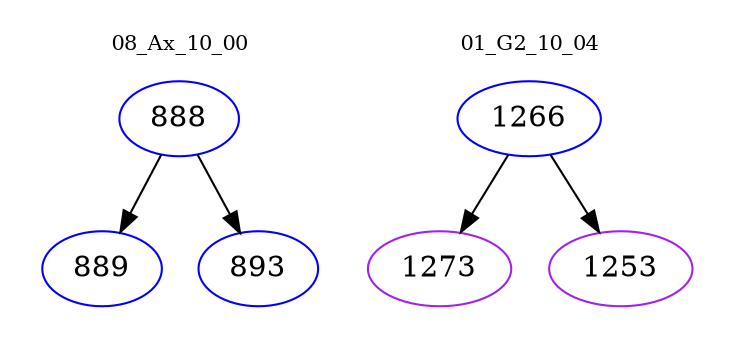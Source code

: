 digraph{
subgraph cluster_0 {
color = white
label = "08_Ax_10_00";
fontsize=10;
T0_888 [label="888", color="blue"]
T0_888 -> T0_889 [color="black"]
T0_889 [label="889", color="blue"]
T0_888 -> T0_893 [color="black"]
T0_893 [label="893", color="blue"]
}
subgraph cluster_1 {
color = white
label = "01_G2_10_04";
fontsize=10;
T1_1266 [label="1266", color="blue"]
T1_1266 -> T1_1273 [color="black"]
T1_1273 [label="1273", color="purple"]
T1_1266 -> T1_1253 [color="black"]
T1_1253 [label="1253", color="purple"]
}
}
